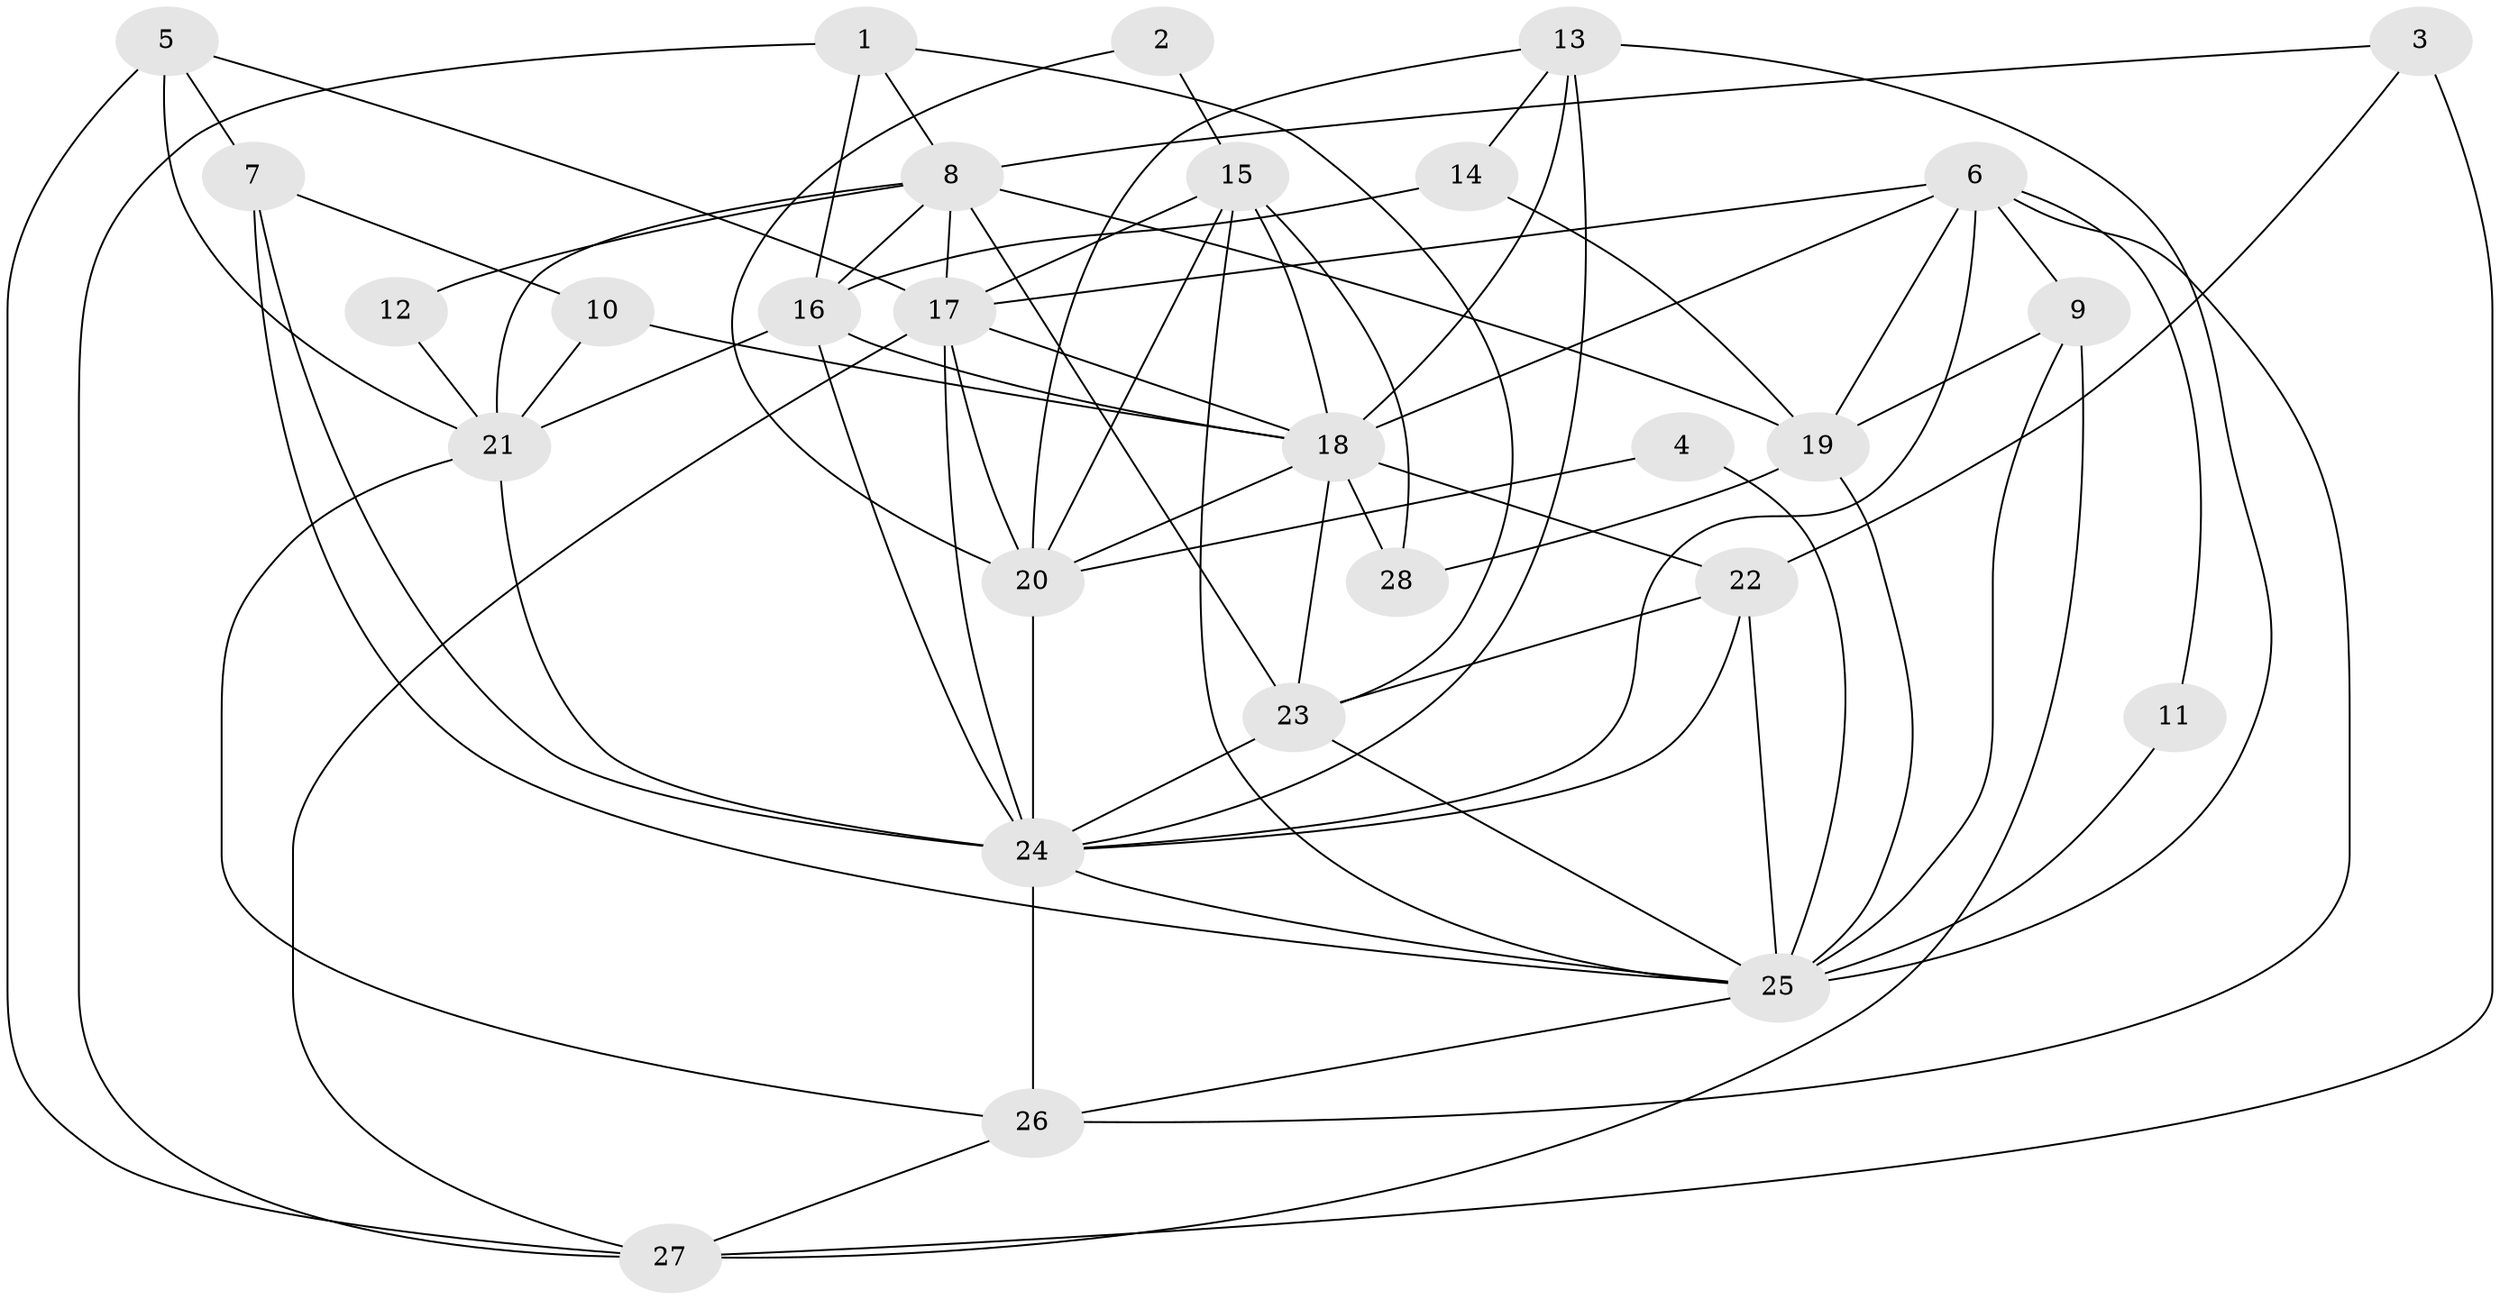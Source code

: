 // original degree distribution, {6: 0.12727272727272726, 5: 0.16363636363636364, 4: 0.23636363636363636, 2: 0.16363636363636364, 7: 0.05454545454545454, 3: 0.2545454545454545}
// Generated by graph-tools (version 1.1) at 2025/50/03/09/25 03:50:03]
// undirected, 28 vertices, 75 edges
graph export_dot {
graph [start="1"]
  node [color=gray90,style=filled];
  1;
  2;
  3;
  4;
  5;
  6;
  7;
  8;
  9;
  10;
  11;
  12;
  13;
  14;
  15;
  16;
  17;
  18;
  19;
  20;
  21;
  22;
  23;
  24;
  25;
  26;
  27;
  28;
  1 -- 8 [weight=1.0];
  1 -- 16 [weight=1.0];
  1 -- 23 [weight=1.0];
  1 -- 27 [weight=1.0];
  2 -- 15 [weight=1.0];
  2 -- 20 [weight=1.0];
  3 -- 8 [weight=1.0];
  3 -- 22 [weight=1.0];
  3 -- 27 [weight=1.0];
  4 -- 20 [weight=1.0];
  4 -- 25 [weight=1.0];
  5 -- 7 [weight=1.0];
  5 -- 17 [weight=1.0];
  5 -- 21 [weight=1.0];
  5 -- 27 [weight=1.0];
  6 -- 9 [weight=1.0];
  6 -- 11 [weight=1.0];
  6 -- 17 [weight=1.0];
  6 -- 18 [weight=1.0];
  6 -- 19 [weight=1.0];
  6 -- 24 [weight=1.0];
  6 -- 26 [weight=1.0];
  7 -- 10 [weight=1.0];
  7 -- 24 [weight=2.0];
  7 -- 25 [weight=1.0];
  8 -- 12 [weight=1.0];
  8 -- 16 [weight=1.0];
  8 -- 17 [weight=1.0];
  8 -- 19 [weight=1.0];
  8 -- 21 [weight=1.0];
  8 -- 23 [weight=1.0];
  9 -- 19 [weight=1.0];
  9 -- 25 [weight=1.0];
  9 -- 27 [weight=1.0];
  10 -- 18 [weight=1.0];
  10 -- 21 [weight=1.0];
  11 -- 25 [weight=1.0];
  12 -- 21 [weight=1.0];
  13 -- 14 [weight=1.0];
  13 -- 18 [weight=1.0];
  13 -- 20 [weight=1.0];
  13 -- 24 [weight=1.0];
  13 -- 25 [weight=1.0];
  14 -- 16 [weight=1.0];
  14 -- 19 [weight=1.0];
  15 -- 17 [weight=1.0];
  15 -- 18 [weight=1.0];
  15 -- 20 [weight=1.0];
  15 -- 25 [weight=1.0];
  15 -- 28 [weight=1.0];
  16 -- 18 [weight=1.0];
  16 -- 21 [weight=1.0];
  16 -- 24 [weight=2.0];
  17 -- 18 [weight=1.0];
  17 -- 20 [weight=1.0];
  17 -- 24 [weight=1.0];
  17 -- 27 [weight=1.0];
  18 -- 20 [weight=1.0];
  18 -- 22 [weight=1.0];
  18 -- 23 [weight=1.0];
  18 -- 28 [weight=1.0];
  19 -- 25 [weight=1.0];
  19 -- 28 [weight=1.0];
  20 -- 24 [weight=1.0];
  21 -- 24 [weight=1.0];
  21 -- 26 [weight=1.0];
  22 -- 23 [weight=1.0];
  22 -- 24 [weight=1.0];
  22 -- 25 [weight=1.0];
  23 -- 24 [weight=2.0];
  23 -- 25 [weight=1.0];
  24 -- 25 [weight=1.0];
  24 -- 26 [weight=1.0];
  25 -- 26 [weight=1.0];
  26 -- 27 [weight=1.0];
}
